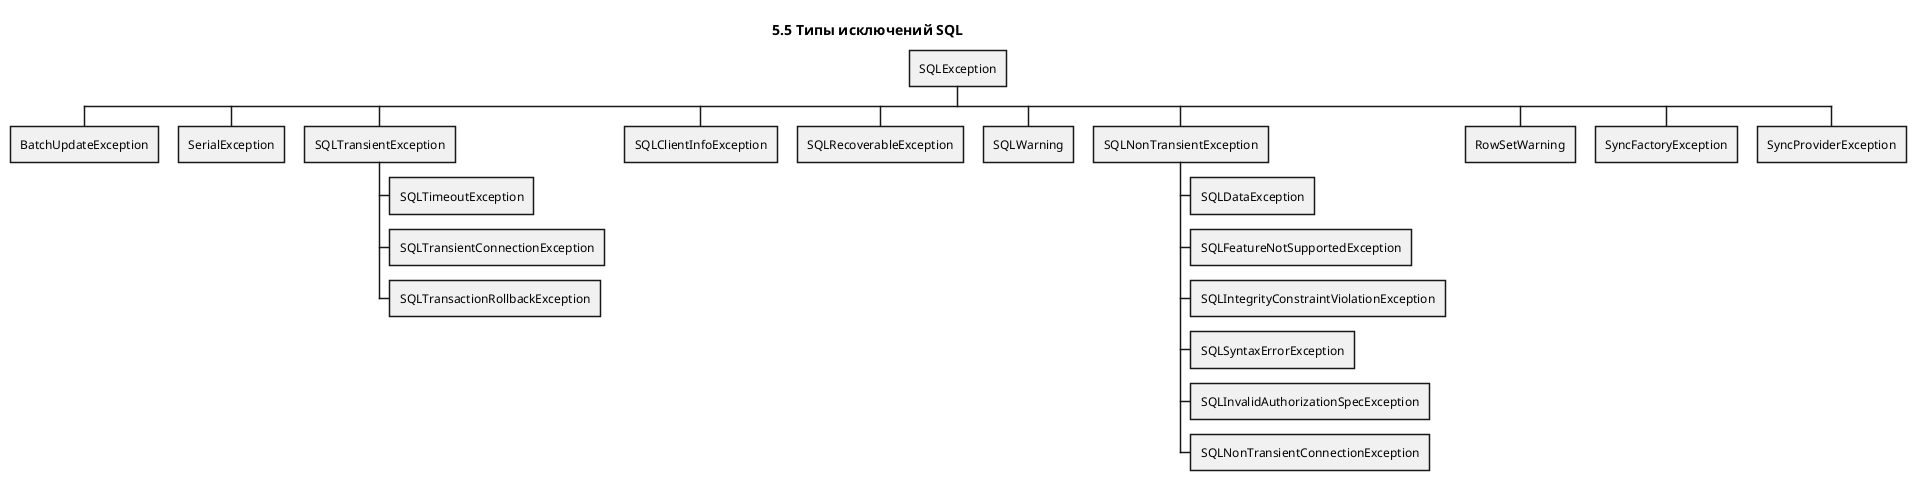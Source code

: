 @startwbs
title
5.5 Типы исключений SQL
end title

* SQLException
** BatchUpdateException
** SerialException
** SQLTransientException
*** SQLTimeoutException
*** SQLTransientConnectionException
*** SQLTransactionRollbackException
** SQLClientInfoException
** SQLRecoverableException
** SQLWarning
** SQLNonTransientException
*** SQLDataException
*** SQLFeatureNotSupportedException
*** SQLIntegrityConstraintViolationException
*** SQLSyntaxErrorException
*** SQLInvalidAuthorizationSpecException
*** SQLNonTransientConnectionException
** RowSetWarning
** SyncFactoryException
** SyncProviderException


@endwbs